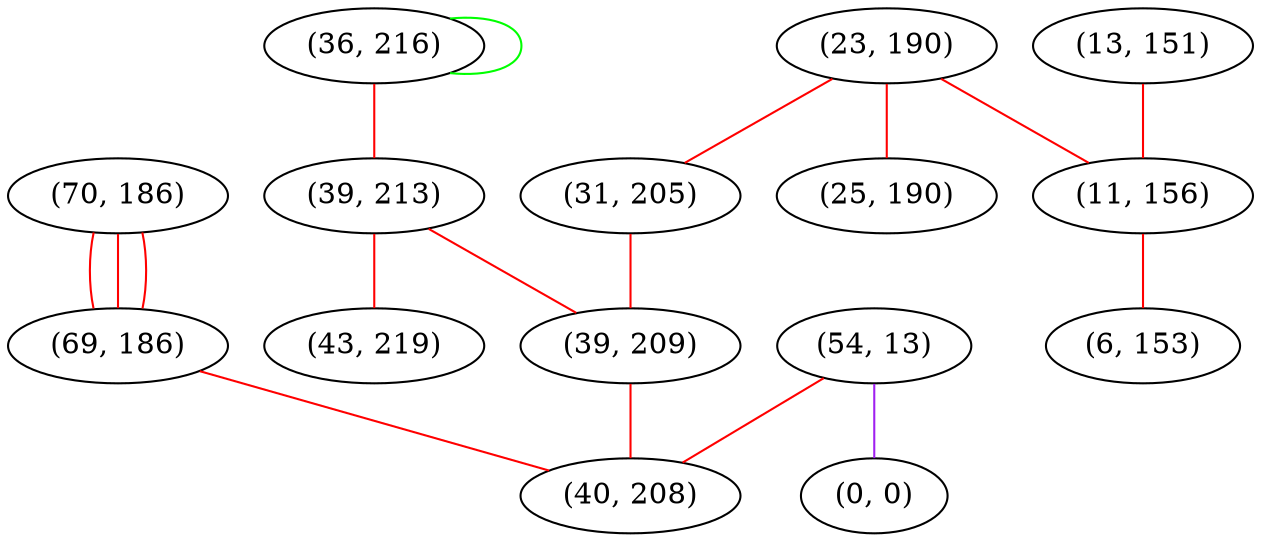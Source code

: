 graph "" {
"(70, 186)";
"(23, 190)";
"(13, 151)";
"(25, 190)";
"(54, 13)";
"(36, 216)";
"(11, 156)";
"(0, 0)";
"(39, 213)";
"(6, 153)";
"(31, 205)";
"(69, 186)";
"(43, 219)";
"(39, 209)";
"(40, 208)";
"(70, 186)" -- "(69, 186)"  [color=red, key=0, weight=1];
"(70, 186)" -- "(69, 186)"  [color=red, key=1, weight=1];
"(70, 186)" -- "(69, 186)"  [color=red, key=2, weight=1];
"(23, 190)" -- "(25, 190)"  [color=red, key=0, weight=1];
"(23, 190)" -- "(31, 205)"  [color=red, key=0, weight=1];
"(23, 190)" -- "(11, 156)"  [color=red, key=0, weight=1];
"(13, 151)" -- "(11, 156)"  [color=red, key=0, weight=1];
"(54, 13)" -- "(40, 208)"  [color=red, key=0, weight=1];
"(54, 13)" -- "(0, 0)"  [color=purple, key=0, weight=4];
"(36, 216)" -- "(39, 213)"  [color=red, key=0, weight=1];
"(36, 216)" -- "(36, 216)"  [color=green, key=0, weight=2];
"(11, 156)" -- "(6, 153)"  [color=red, key=0, weight=1];
"(39, 213)" -- "(43, 219)"  [color=red, key=0, weight=1];
"(39, 213)" -- "(39, 209)"  [color=red, key=0, weight=1];
"(31, 205)" -- "(39, 209)"  [color=red, key=0, weight=1];
"(69, 186)" -- "(40, 208)"  [color=red, key=0, weight=1];
"(39, 209)" -- "(40, 208)"  [color=red, key=0, weight=1];
}
